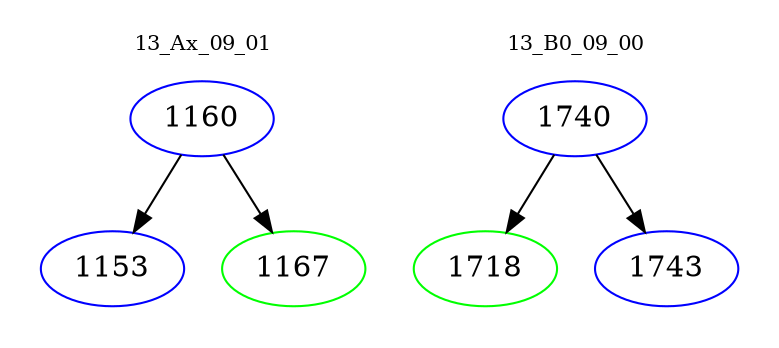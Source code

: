 digraph{
subgraph cluster_0 {
color = white
label = "13_Ax_09_01";
fontsize=10;
T0_1160 [label="1160", color="blue"]
T0_1160 -> T0_1153 [color="black"]
T0_1153 [label="1153", color="blue"]
T0_1160 -> T0_1167 [color="black"]
T0_1167 [label="1167", color="green"]
}
subgraph cluster_1 {
color = white
label = "13_B0_09_00";
fontsize=10;
T1_1740 [label="1740", color="blue"]
T1_1740 -> T1_1718 [color="black"]
T1_1718 [label="1718", color="green"]
T1_1740 -> T1_1743 [color="black"]
T1_1743 [label="1743", color="blue"]
}
}
